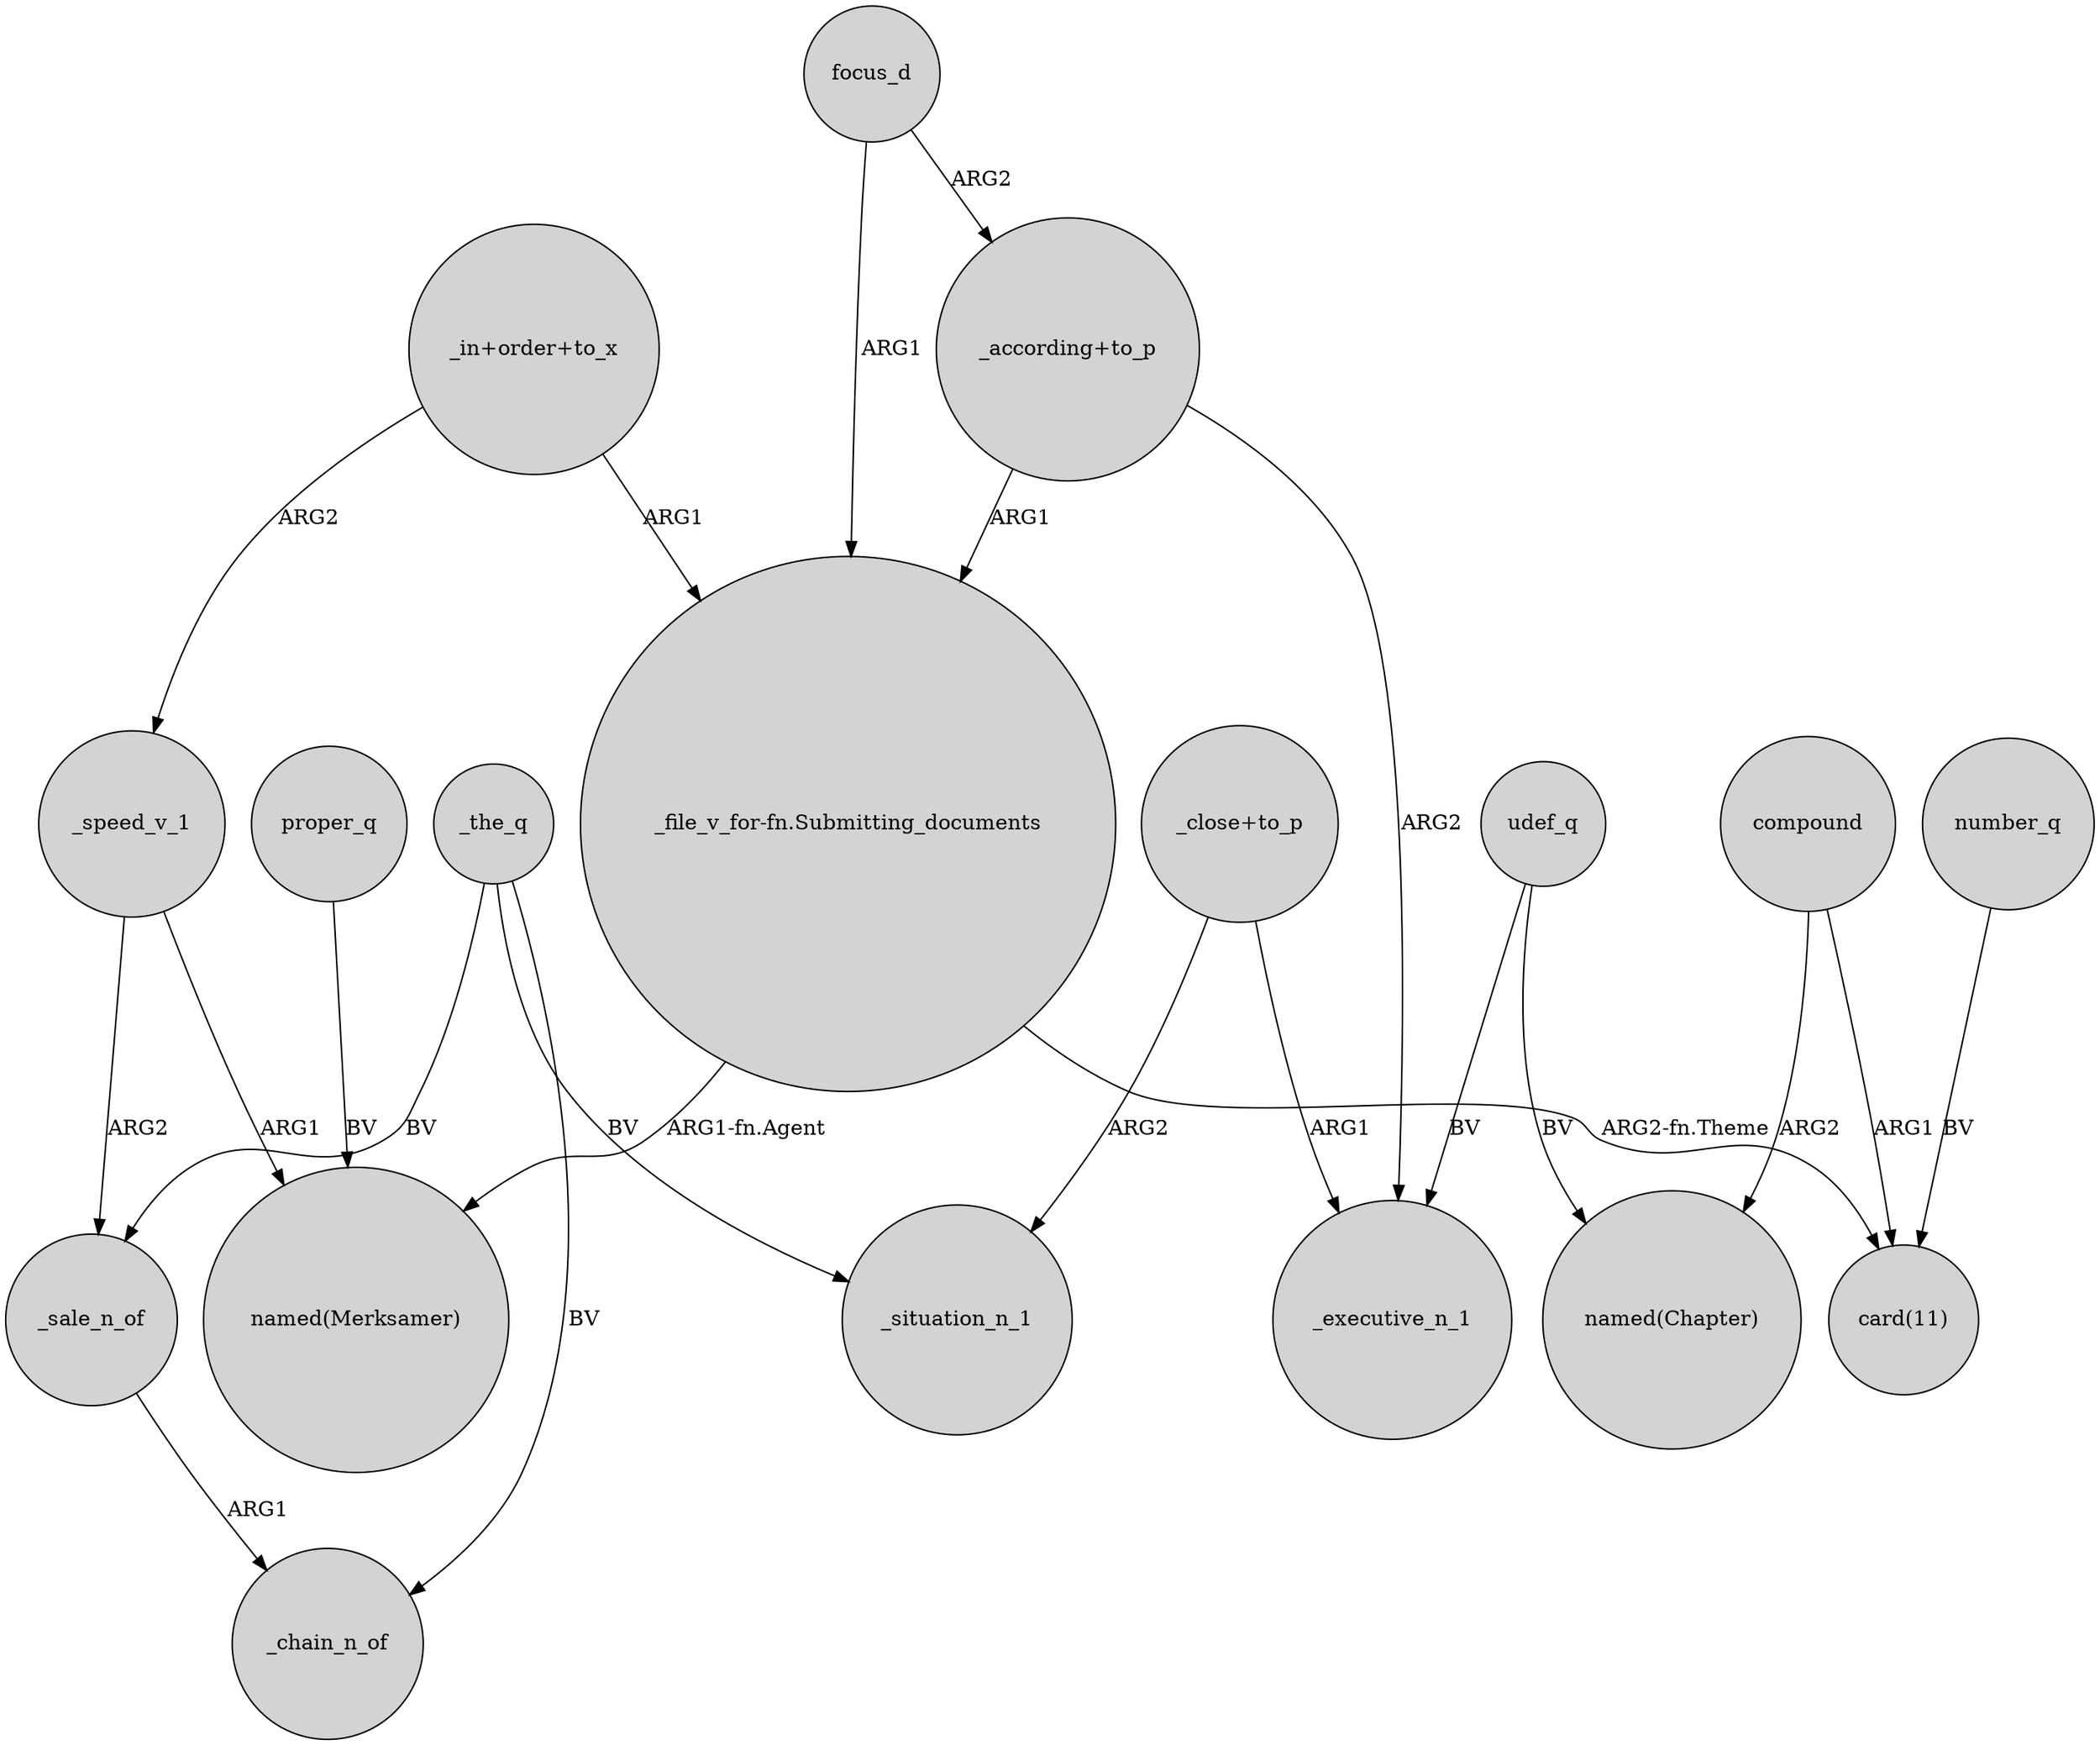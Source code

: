 digraph {
	node [shape=circle style=filled]
	"_in+order+to_x" -> "_file_v_for-fn.Submitting_documents" [label=ARG1]
	_speed_v_1 -> "named(Merksamer)" [label=ARG1]
	number_q -> "card(11)" [label=BV]
	compound -> "card(11)" [label=ARG1]
	udef_q -> _executive_n_1 [label=BV]
	compound -> "named(Chapter)" [label=ARG2]
	_sale_n_of -> _chain_n_of [label=ARG1]
	_the_q -> _situation_n_1 [label=BV]
	_speed_v_1 -> _sale_n_of [label=ARG2]
	"_file_v_for-fn.Submitting_documents" -> "card(11)" [label="ARG2-fn.Theme"]
	"_close+to_p" -> _executive_n_1 [label=ARG1]
	"_file_v_for-fn.Submitting_documents" -> "named(Merksamer)" [label="ARG1-fn.Agent"]
	_the_q -> _sale_n_of [label=BV]
	_the_q -> _chain_n_of [label=BV]
	udef_q -> "named(Chapter)" [label=BV]
	focus_d -> "_according+to_p" [label=ARG2]
	proper_q -> "named(Merksamer)" [label=BV]
	"_close+to_p" -> _situation_n_1 [label=ARG2]
	"_according+to_p" -> _executive_n_1 [label=ARG2]
	"_in+order+to_x" -> _speed_v_1 [label=ARG2]
	"_according+to_p" -> "_file_v_for-fn.Submitting_documents" [label=ARG1]
	focus_d -> "_file_v_for-fn.Submitting_documents" [label=ARG1]
}
